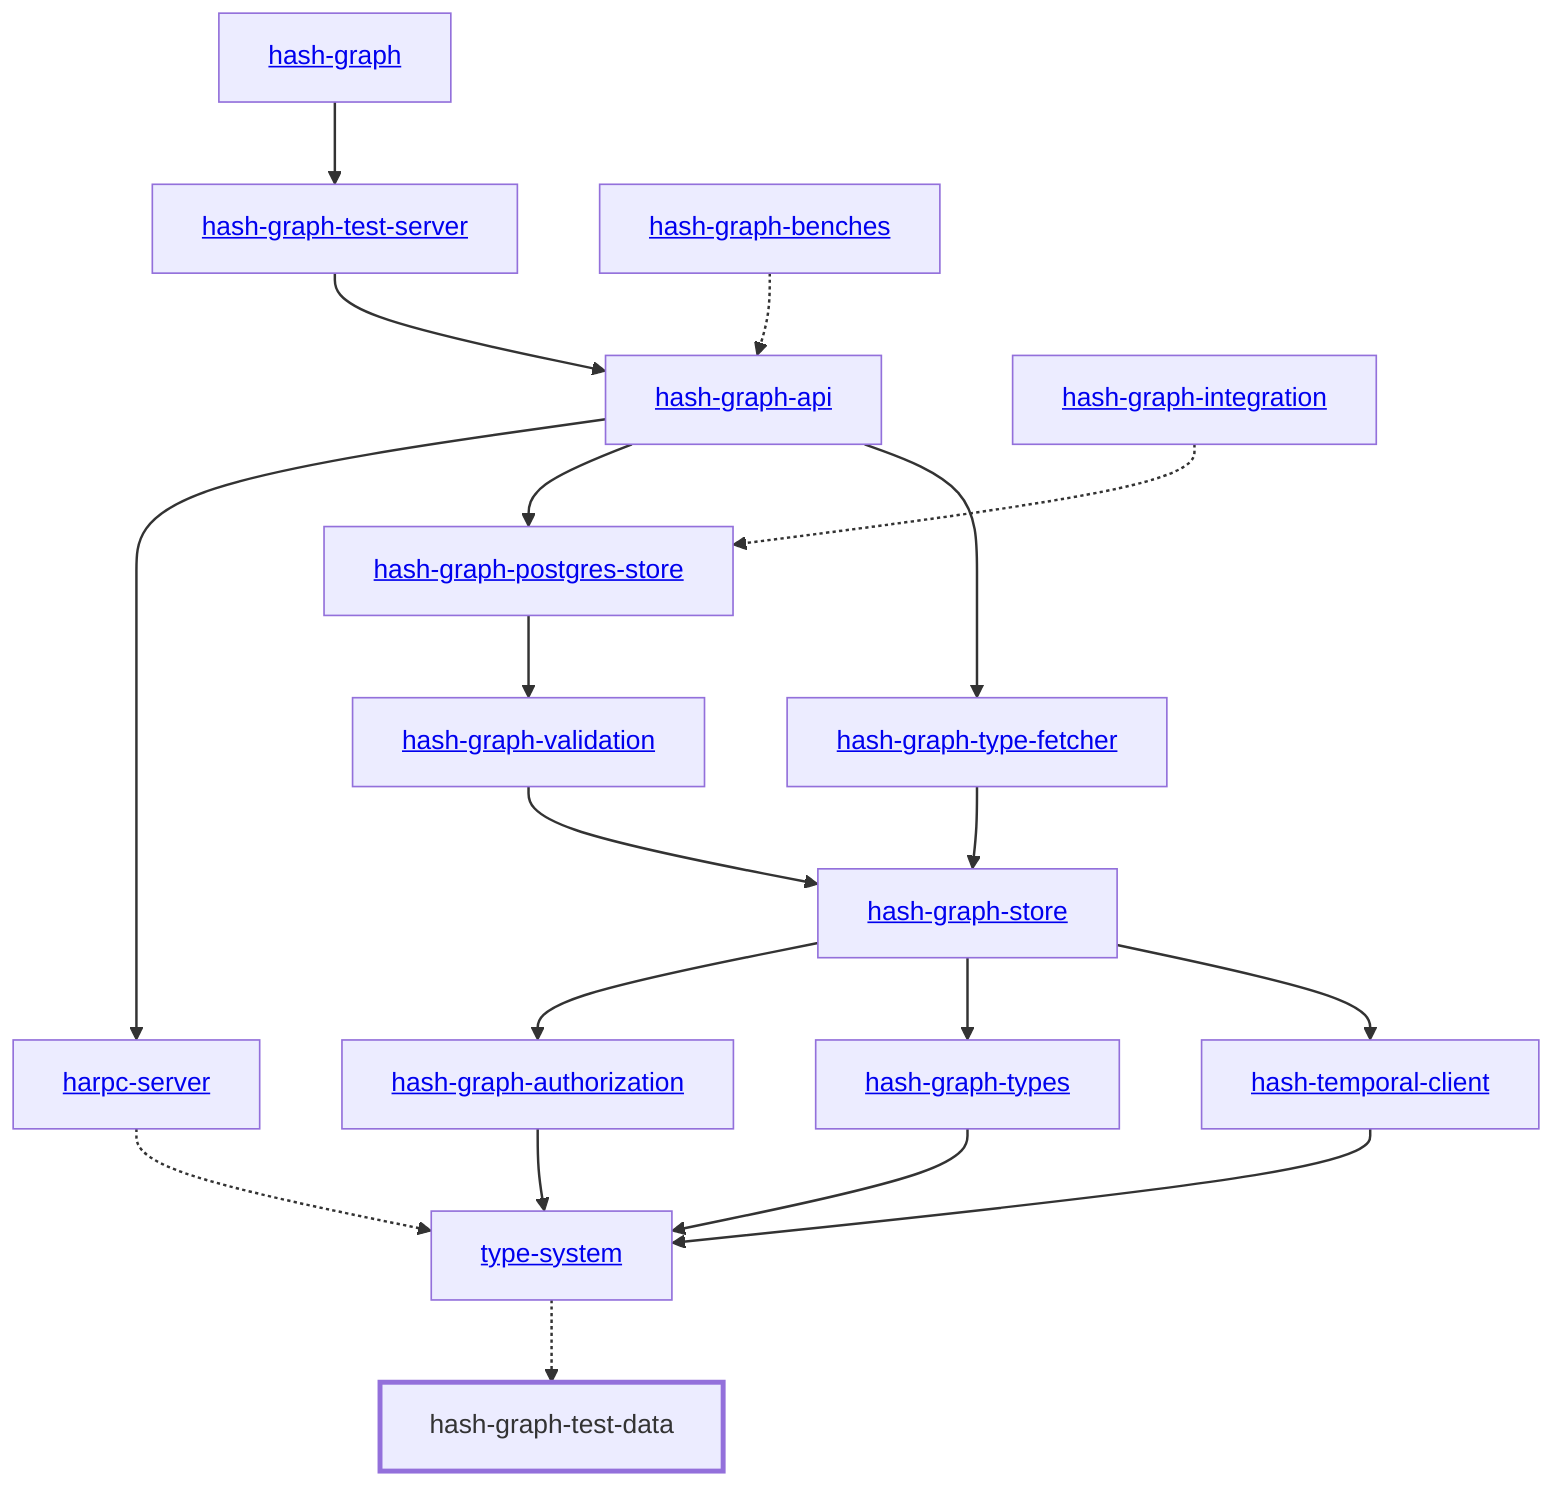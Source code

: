graph TD
    linkStyle default stroke-width:1.5px
    classDef default stroke-width:1px
    classDef root stroke-width:3px
    classDef dev stroke-width:1px
    classDef build stroke-width:1px
    %% Legend
    %% --> : Normal dependency
    %% -.-> : Dev dependency
    %% ---> : Build dependency
    0[<a href="../hash_graph_test_server/index.html">hash-graph-test-server</a>]
    1[<a href="../type_system/index.html">type-system</a>]
    2[<a href="../hash_graph_type_fetcher/index.html">hash-graph-type-fetcher</a>]
    3[<a href="../hash_graph/index.html">hash-graph</a>]
    4[<a href="../hash_graph_api/index.html">hash-graph-api</a>]
    5[<a href="../hash_graph_authorization/index.html">hash-graph-authorization</a>]
    6[<a href="../hash_graph_benches/index.html">hash-graph-benches</a>]
    7[<a href="../hash_graph_integration/index.html">hash-graph-integration</a>]
    8[<a href="../hash_graph_types/index.html">hash-graph-types</a>]
    9[<a href="../hash_graph_validation/index.html">hash-graph-validation</a>]
    10[<a href="../hash_graph_postgres_store/index.html">hash-graph-postgres-store</a>]
    11[<a href="../hash_graph_store/index.html">hash-graph-store</a>]
    12[<a href="../harpc_server/index.html">harpc-server</a>]
    13[<a href="../hash_temporal_client/index.html">hash-temporal-client</a>]
    14[hash-graph-test-data]
    class 14 root
    4 --> 12
    4 --> 10
    8 --> 1
    6 -.-> 4
    10 --> 9
    11 --> 5
    9 --> 11
    7 -.-> 10
    0 --> 4
    5 --> 1
    12 -.-> 1
    2 --> 11
    1 -.-> 14
    4 --> 2
    11 --> 8
    11 --> 13
    13 --> 1
    3 --> 0